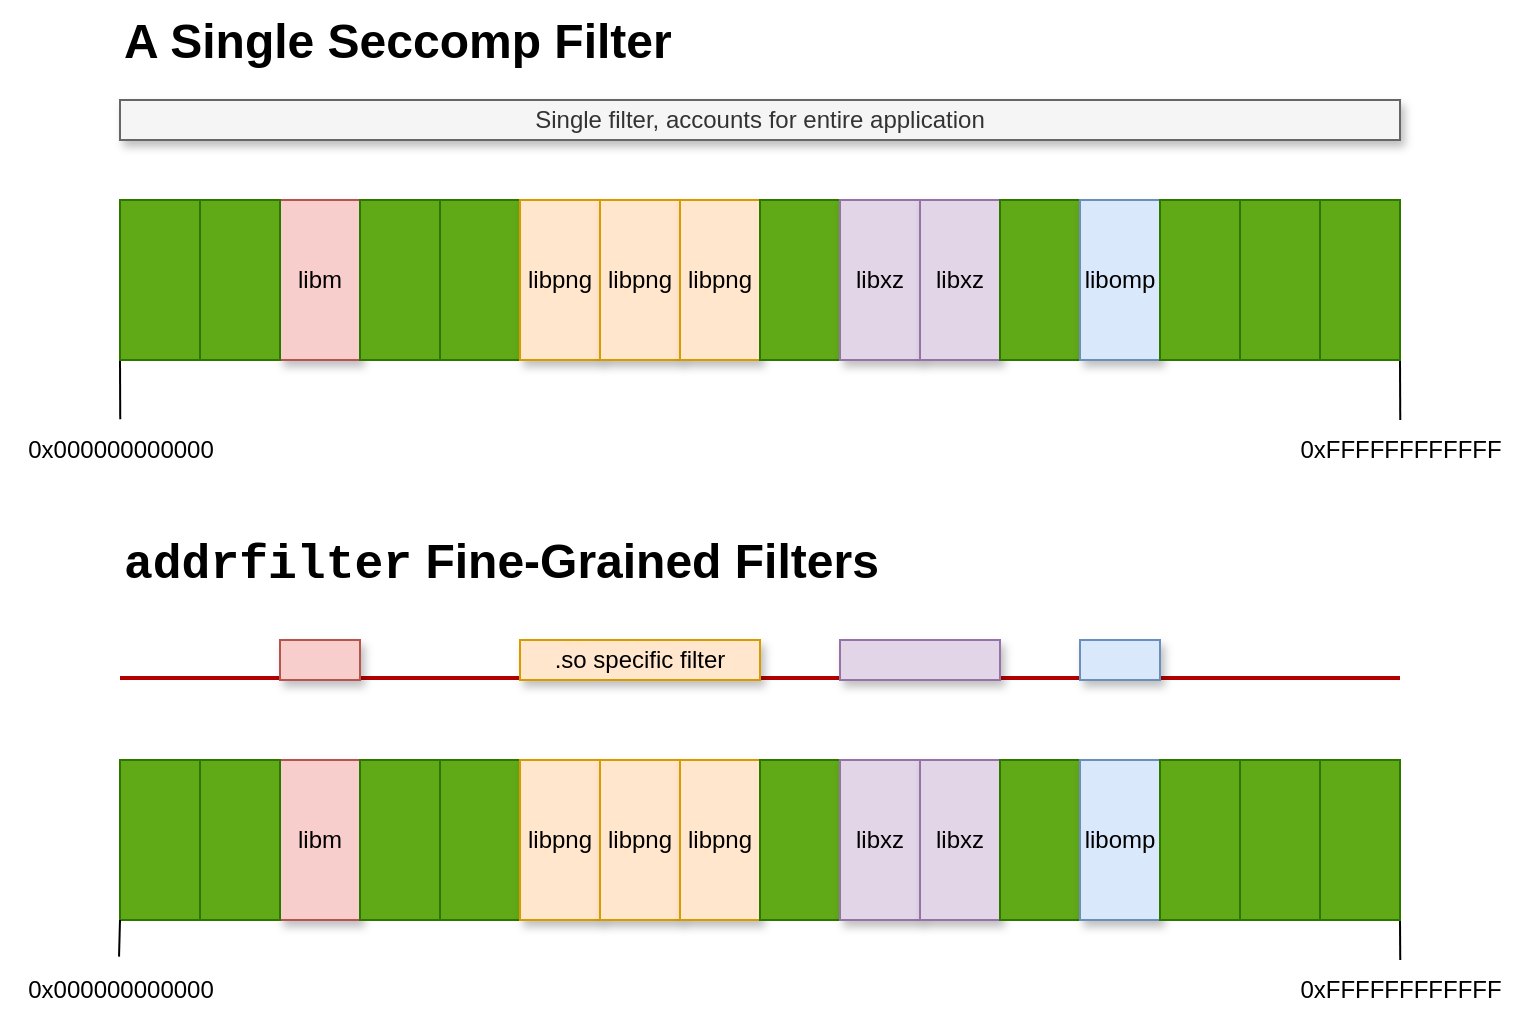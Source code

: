 <mxfile version="26.2.15">
  <diagram name="Page-1" id="o56g5Fyr8evUAqT_ZzkA">
    <mxGraphModel dx="1234" dy="917" grid="1" gridSize="10" guides="1" tooltips="1" connect="1" arrows="1" fold="1" page="1" pageScale="1" pageWidth="1169" pageHeight="827" math="0" shadow="0">
      <root>
        <mxCell id="0" />
        <mxCell id="1" parent="0" />
        <mxCell id="uC6fDOIxo9dxoR4hg8fe-265" value="" style="group" parent="1" vertex="1" connectable="0">
          <mxGeometry x="40" y="300" width="760" height="250" as="geometry" />
        </mxCell>
        <mxCell id="uC6fDOIxo9dxoR4hg8fe-239" value="libm" style="rounded=0;whiteSpace=wrap;html=1;fillColor=#f8cecc;strokeColor=#b85450;shadow=1;" parent="uC6fDOIxo9dxoR4hg8fe-265" vertex="1">
          <mxGeometry x="140" y="120" width="40" height="80" as="geometry" />
        </mxCell>
        <mxCell id="uC6fDOIxo9dxoR4hg8fe-240" value="" style="rounded=0;whiteSpace=wrap;html=1;fillColor=#60a917;fontColor=#ffffff;strokeColor=#2D7600;" parent="uC6fDOIxo9dxoR4hg8fe-265" vertex="1">
          <mxGeometry x="180" y="120" width="40" height="80" as="geometry" />
        </mxCell>
        <mxCell id="uC6fDOIxo9dxoR4hg8fe-241" value="" style="rounded=0;whiteSpace=wrap;html=1;fillColor=#60a917;fontColor=#ffffff;strokeColor=#2D7600;" parent="uC6fDOIxo9dxoR4hg8fe-265" vertex="1">
          <mxGeometry x="220" y="120" width="40" height="80" as="geometry" />
        </mxCell>
        <mxCell id="uC6fDOIxo9dxoR4hg8fe-242" value="libpng" style="rounded=0;whiteSpace=wrap;html=1;fillColor=#ffe6cc;strokeColor=#d79b00;shadow=1;" parent="uC6fDOIxo9dxoR4hg8fe-265" vertex="1">
          <mxGeometry x="260" y="120" width="40" height="80" as="geometry" />
        </mxCell>
        <mxCell id="uC6fDOIxo9dxoR4hg8fe-243" value="libpng" style="rounded=0;whiteSpace=wrap;html=1;fillColor=#ffe6cc;strokeColor=#d79b00;shadow=1;" parent="uC6fDOIxo9dxoR4hg8fe-265" vertex="1">
          <mxGeometry x="300" y="120" width="40" height="80" as="geometry" />
        </mxCell>
        <mxCell id="uC6fDOIxo9dxoR4hg8fe-244" value="libpng" style="rounded=0;whiteSpace=wrap;html=1;fillColor=#ffe6cc;strokeColor=#d79b00;shadow=1;" parent="uC6fDOIxo9dxoR4hg8fe-265" vertex="1">
          <mxGeometry x="340" y="120" width="40" height="80" as="geometry" />
        </mxCell>
        <mxCell id="uC6fDOIxo9dxoR4hg8fe-245" value="" style="rounded=0;whiteSpace=wrap;html=1;fillColor=#60a917;fontColor=#ffffff;strokeColor=#2D7600;" parent="uC6fDOIxo9dxoR4hg8fe-265" vertex="1">
          <mxGeometry x="380" y="120" width="40" height="80" as="geometry" />
        </mxCell>
        <mxCell id="uC6fDOIxo9dxoR4hg8fe-246" value="libxz" style="rounded=0;whiteSpace=wrap;html=1;fillColor=#e1d5e7;strokeColor=#9673a6;shadow=1;" parent="uC6fDOIxo9dxoR4hg8fe-265" vertex="1">
          <mxGeometry x="420" y="120" width="40" height="80" as="geometry" />
        </mxCell>
        <mxCell id="uC6fDOIxo9dxoR4hg8fe-247" value="libxz" style="rounded=0;whiteSpace=wrap;html=1;fillColor=#e1d5e7;strokeColor=#9673a6;shadow=1;" parent="uC6fDOIxo9dxoR4hg8fe-265" vertex="1">
          <mxGeometry x="460" y="120" width="40" height="80" as="geometry" />
        </mxCell>
        <mxCell id="uC6fDOIxo9dxoR4hg8fe-248" value="" style="rounded=0;whiteSpace=wrap;html=1;fillColor=#60a917;fontColor=#ffffff;strokeColor=#2D7600;" parent="uC6fDOIxo9dxoR4hg8fe-265" vertex="1">
          <mxGeometry x="500" y="120" width="40" height="80" as="geometry" />
        </mxCell>
        <mxCell id="uC6fDOIxo9dxoR4hg8fe-249" value="libomp" style="rounded=0;whiteSpace=wrap;html=1;fillColor=#dae8fc;strokeColor=#6c8ebf;shadow=1;" parent="uC6fDOIxo9dxoR4hg8fe-265" vertex="1">
          <mxGeometry x="540" y="120" width="40" height="80" as="geometry" />
        </mxCell>
        <mxCell id="uC6fDOIxo9dxoR4hg8fe-250" value="" style="rounded=0;whiteSpace=wrap;html=1;fillColor=#60a917;fontColor=#ffffff;strokeColor=#2D7600;" parent="uC6fDOIxo9dxoR4hg8fe-265" vertex="1">
          <mxGeometry x="580" y="120" width="40" height="80" as="geometry" />
        </mxCell>
        <mxCell id="uC6fDOIxo9dxoR4hg8fe-251" value="" style="rounded=0;whiteSpace=wrap;html=1;fillColor=#60a917;strokeColor=#2D7600;fontColor=#ffffff;" parent="uC6fDOIxo9dxoR4hg8fe-265" vertex="1">
          <mxGeometry x="620" y="120" width="40" height="80" as="geometry" />
        </mxCell>
        <mxCell id="uC6fDOIxo9dxoR4hg8fe-252" style="edgeStyle=orthogonalEdgeStyle;rounded=0;orthogonalLoop=1;jettySize=auto;html=1;exitX=1;exitY=1;exitDx=0;exitDy=0;endArrow=none;startFill=0;" parent="uC6fDOIxo9dxoR4hg8fe-265" source="uC6fDOIxo9dxoR4hg8fe-253" edge="1">
          <mxGeometry relative="1" as="geometry">
            <mxPoint x="700.129" y="220.0" as="targetPoint" />
          </mxGeometry>
        </mxCell>
        <mxCell id="uC6fDOIxo9dxoR4hg8fe-253" value="" style="rounded=0;whiteSpace=wrap;html=1;fillColor=#60a917;fontColor=#ffffff;strokeColor=#2D7600;" parent="uC6fDOIxo9dxoR4hg8fe-265" vertex="1">
          <mxGeometry x="660" y="120" width="40" height="80" as="geometry" />
        </mxCell>
        <mxCell id="uC6fDOIxo9dxoR4hg8fe-254" value="" style="rounded=0;whiteSpace=wrap;html=1;fillColor=#60a917;strokeColor=#2D7600;fontColor=#ffffff;" parent="uC6fDOIxo9dxoR4hg8fe-265" vertex="1">
          <mxGeometry x="60" y="120" width="40" height="80" as="geometry" />
        </mxCell>
        <mxCell id="uC6fDOIxo9dxoR4hg8fe-255" value="" style="rounded=0;whiteSpace=wrap;html=1;fillColor=#60a917;fontColor=#ffffff;strokeColor=#2D7600;" parent="uC6fDOIxo9dxoR4hg8fe-265" vertex="1">
          <mxGeometry x="100" y="120" width="40" height="80" as="geometry" />
        </mxCell>
        <mxCell id="uC6fDOIxo9dxoR4hg8fe-256" value="" style="endArrow=none;html=1;rounded=0;fillColor=#e51400;strokeColor=#B20000;strokeWidth=2;" parent="uC6fDOIxo9dxoR4hg8fe-265" edge="1">
          <mxGeometry width="50" height="50" relative="1" as="geometry">
            <mxPoint x="60" y="78.95" as="sourcePoint" />
            <mxPoint x="700" y="78.95" as="targetPoint" />
          </mxGeometry>
        </mxCell>
        <mxCell id="uC6fDOIxo9dxoR4hg8fe-257" value="" style="whiteSpace=wrap;html=1;fillColor=#f8cecc;strokeColor=#b85450;shadow=1;" parent="uC6fDOIxo9dxoR4hg8fe-265" vertex="1">
          <mxGeometry x="140" y="60" width="40" height="20" as="geometry" />
        </mxCell>
        <mxCell id="uC6fDOIxo9dxoR4hg8fe-258" value=".so specific filter" style="whiteSpace=wrap;html=1;fillColor=#ffe6cc;strokeColor=#d79b00;shadow=1;" parent="uC6fDOIxo9dxoR4hg8fe-265" vertex="1">
          <mxGeometry x="260" y="60" width="120" height="20" as="geometry" />
        </mxCell>
        <mxCell id="uC6fDOIxo9dxoR4hg8fe-259" value="" style="whiteSpace=wrap;html=1;fillColor=#e1d5e7;strokeColor=#9673a6;shadow=1;" parent="uC6fDOIxo9dxoR4hg8fe-265" vertex="1">
          <mxGeometry x="420" y="60" width="80" height="20" as="geometry" />
        </mxCell>
        <mxCell id="uC6fDOIxo9dxoR4hg8fe-260" value="" style="whiteSpace=wrap;html=1;fillColor=#dae8fc;strokeColor=#6c8ebf;shadow=1;" parent="uC6fDOIxo9dxoR4hg8fe-265" vertex="1">
          <mxGeometry x="540" y="60" width="40" height="20" as="geometry" />
        </mxCell>
        <mxCell id="uC6fDOIxo9dxoR4hg8fe-261" value="&lt;h1 style=&quot;margin-top: 0px;&quot;&gt;&lt;font face=&quot;Courier New&quot;&gt;addrfilter&lt;/font&gt; Fine-Grained Filters&lt;/h1&gt;" style="text;html=1;whiteSpace=wrap;overflow=hidden;rounded=0;" parent="uC6fDOIxo9dxoR4hg8fe-265" vertex="1">
          <mxGeometry x="60" width="630" height="40" as="geometry" />
        </mxCell>
        <mxCell id="uC6fDOIxo9dxoR4hg8fe-262" value="0x000000000000" style="text;html=1;align=center;verticalAlign=middle;resizable=0;points=[];autosize=1;strokeColor=none;fillColor=none;" parent="uC6fDOIxo9dxoR4hg8fe-265" vertex="1">
          <mxGeometry y="220" width="120" height="30" as="geometry" />
        </mxCell>
        <mxCell id="uC6fDOIxo9dxoR4hg8fe-263" style="edgeStyle=orthogonalEdgeStyle;rounded=0;orthogonalLoop=1;jettySize=auto;html=1;exitX=0;exitY=1;exitDx=0;exitDy=0;entryX=0.496;entryY=-0.056;entryDx=0;entryDy=0;entryPerimeter=0;endArrow=none;startFill=0;" parent="uC6fDOIxo9dxoR4hg8fe-265" source="uC6fDOIxo9dxoR4hg8fe-254" target="uC6fDOIxo9dxoR4hg8fe-262" edge="1">
          <mxGeometry relative="1" as="geometry" />
        </mxCell>
        <mxCell id="uC6fDOIxo9dxoR4hg8fe-264" value="0xFFFFFFFFFFFF" style="text;html=1;align=center;verticalAlign=middle;resizable=0;points=[];autosize=1;strokeColor=none;fillColor=none;" parent="uC6fDOIxo9dxoR4hg8fe-265" vertex="1">
          <mxGeometry x="640" y="220" width="120" height="30" as="geometry" />
        </mxCell>
        <mxCell id="uC6fDOIxo9dxoR4hg8fe-266" value="" style="group" parent="1" vertex="1" connectable="0">
          <mxGeometry x="40" y="40" width="760" height="240" as="geometry" />
        </mxCell>
        <mxCell id="uC6fDOIxo9dxoR4hg8fe-201" value="libm" style="rounded=0;whiteSpace=wrap;html=1;fillColor=#f8cecc;strokeColor=#b85450;shadow=1;" parent="uC6fDOIxo9dxoR4hg8fe-266" vertex="1">
          <mxGeometry x="140" y="100" width="40" height="80" as="geometry" />
        </mxCell>
        <mxCell id="uC6fDOIxo9dxoR4hg8fe-202" value="" style="rounded=0;whiteSpace=wrap;html=1;fillColor=#60a917;fontColor=#ffffff;strokeColor=#2D7600;" parent="uC6fDOIxo9dxoR4hg8fe-266" vertex="1">
          <mxGeometry x="180" y="100" width="40" height="80" as="geometry" />
        </mxCell>
        <mxCell id="uC6fDOIxo9dxoR4hg8fe-203" value="" style="rounded=0;whiteSpace=wrap;html=1;fillColor=#60a917;fontColor=#ffffff;strokeColor=#2D7600;" parent="uC6fDOIxo9dxoR4hg8fe-266" vertex="1">
          <mxGeometry x="220" y="100" width="40" height="80" as="geometry" />
        </mxCell>
        <mxCell id="uC6fDOIxo9dxoR4hg8fe-204" value="libpng" style="rounded=0;whiteSpace=wrap;html=1;fillColor=#ffe6cc;strokeColor=#d79b00;shadow=1;" parent="uC6fDOIxo9dxoR4hg8fe-266" vertex="1">
          <mxGeometry x="260" y="100" width="40" height="80" as="geometry" />
        </mxCell>
        <mxCell id="uC6fDOIxo9dxoR4hg8fe-205" value="libpng" style="rounded=0;whiteSpace=wrap;html=1;fillColor=#ffe6cc;strokeColor=#d79b00;shadow=1;" parent="uC6fDOIxo9dxoR4hg8fe-266" vertex="1">
          <mxGeometry x="300" y="100" width="40" height="80" as="geometry" />
        </mxCell>
        <mxCell id="uC6fDOIxo9dxoR4hg8fe-206" value="libpng" style="rounded=0;whiteSpace=wrap;html=1;fillColor=#ffe6cc;strokeColor=#d79b00;shadow=1;" parent="uC6fDOIxo9dxoR4hg8fe-266" vertex="1">
          <mxGeometry x="340" y="100" width="40" height="80" as="geometry" />
        </mxCell>
        <mxCell id="uC6fDOIxo9dxoR4hg8fe-207" value="" style="rounded=0;whiteSpace=wrap;html=1;fillColor=#60a917;fontColor=#ffffff;strokeColor=#2D7600;" parent="uC6fDOIxo9dxoR4hg8fe-266" vertex="1">
          <mxGeometry x="380" y="100" width="40" height="80" as="geometry" />
        </mxCell>
        <mxCell id="uC6fDOIxo9dxoR4hg8fe-208" value="libxz" style="rounded=0;whiteSpace=wrap;html=1;fillColor=#e1d5e7;strokeColor=#9673a6;shadow=1;" parent="uC6fDOIxo9dxoR4hg8fe-266" vertex="1">
          <mxGeometry x="420" y="100" width="40" height="80" as="geometry" />
        </mxCell>
        <mxCell id="uC6fDOIxo9dxoR4hg8fe-209" value="libxz" style="rounded=0;whiteSpace=wrap;html=1;fillColor=#e1d5e7;strokeColor=#9673a6;shadow=1;" parent="uC6fDOIxo9dxoR4hg8fe-266" vertex="1">
          <mxGeometry x="460" y="100" width="40" height="80" as="geometry" />
        </mxCell>
        <mxCell id="uC6fDOIxo9dxoR4hg8fe-210" value="" style="rounded=0;whiteSpace=wrap;html=1;fillColor=#60a917;fontColor=#ffffff;strokeColor=#2D7600;" parent="uC6fDOIxo9dxoR4hg8fe-266" vertex="1">
          <mxGeometry x="500" y="100" width="40" height="80" as="geometry" />
        </mxCell>
        <mxCell id="uC6fDOIxo9dxoR4hg8fe-211" value="libomp" style="rounded=0;whiteSpace=wrap;html=1;fillColor=#dae8fc;strokeColor=#6c8ebf;shadow=1;" parent="uC6fDOIxo9dxoR4hg8fe-266" vertex="1">
          <mxGeometry x="540" y="100" width="40" height="80" as="geometry" />
        </mxCell>
        <mxCell id="uC6fDOIxo9dxoR4hg8fe-212" value="" style="rounded=0;whiteSpace=wrap;html=1;fillColor=#60a917;fontColor=#ffffff;strokeColor=#2D7600;" parent="uC6fDOIxo9dxoR4hg8fe-266" vertex="1">
          <mxGeometry x="580" y="100" width="40" height="80" as="geometry" />
        </mxCell>
        <mxCell id="uC6fDOIxo9dxoR4hg8fe-213" value="" style="rounded=0;whiteSpace=wrap;html=1;fillColor=#60a917;strokeColor=#2D7600;fontColor=#ffffff;" parent="uC6fDOIxo9dxoR4hg8fe-266" vertex="1">
          <mxGeometry x="620" y="100" width="40" height="80" as="geometry" />
        </mxCell>
        <mxCell id="uC6fDOIxo9dxoR4hg8fe-231" style="edgeStyle=orthogonalEdgeStyle;rounded=0;orthogonalLoop=1;jettySize=auto;html=1;exitX=1;exitY=1;exitDx=0;exitDy=0;endArrow=none;startFill=0;" parent="uC6fDOIxo9dxoR4hg8fe-266" source="uC6fDOIxo9dxoR4hg8fe-214" edge="1">
          <mxGeometry relative="1" as="geometry">
            <mxPoint x="700.129" y="210" as="targetPoint" />
          </mxGeometry>
        </mxCell>
        <mxCell id="uC6fDOIxo9dxoR4hg8fe-214" value="" style="rounded=0;whiteSpace=wrap;html=1;fillColor=#60a917;fontColor=#ffffff;strokeColor=#2D7600;" parent="uC6fDOIxo9dxoR4hg8fe-266" vertex="1">
          <mxGeometry x="660" y="100" width="40" height="80" as="geometry" />
        </mxCell>
        <mxCell id="uC6fDOIxo9dxoR4hg8fe-232" style="edgeStyle=orthogonalEdgeStyle;rounded=0;orthogonalLoop=1;jettySize=auto;html=1;exitX=0;exitY=1;exitDx=0;exitDy=0;endArrow=none;startFill=0;entryX=0.501;entryY=-0.013;entryDx=0;entryDy=0;entryPerimeter=0;" parent="uC6fDOIxo9dxoR4hg8fe-266" source="uC6fDOIxo9dxoR4hg8fe-215" target="uC6fDOIxo9dxoR4hg8fe-235" edge="1">
          <mxGeometry relative="1" as="geometry">
            <mxPoint x="60.129" y="210" as="targetPoint" />
          </mxGeometry>
        </mxCell>
        <mxCell id="uC6fDOIxo9dxoR4hg8fe-215" value="" style="rounded=0;whiteSpace=wrap;html=1;fillColor=#60a917;strokeColor=#2D7600;fontColor=#ffffff;" parent="uC6fDOIxo9dxoR4hg8fe-266" vertex="1">
          <mxGeometry x="60" y="100" width="40" height="80" as="geometry" />
        </mxCell>
        <mxCell id="uC6fDOIxo9dxoR4hg8fe-216" value="" style="rounded=0;whiteSpace=wrap;html=1;fillColor=#60a917;fontColor=#ffffff;strokeColor=#2D7600;" parent="uC6fDOIxo9dxoR4hg8fe-266" vertex="1">
          <mxGeometry x="100" y="100" width="40" height="80" as="geometry" />
        </mxCell>
        <mxCell id="uC6fDOIxo9dxoR4hg8fe-225" value="Single filter, accounts for entire application" style="whiteSpace=wrap;html=1;fillColor=#f5f5f5;strokeColor=#666666;shadow=1;fontColor=#333333;" parent="uC6fDOIxo9dxoR4hg8fe-266" vertex="1">
          <mxGeometry x="60" y="50" width="640" height="20" as="geometry" />
        </mxCell>
        <mxCell id="uC6fDOIxo9dxoR4hg8fe-226" value="&lt;h1 style=&quot;margin-top: 0px;&quot;&gt;A Single Seccomp Filter&lt;/h1&gt;" style="text;html=1;whiteSpace=wrap;overflow=hidden;rounded=0;" parent="uC6fDOIxo9dxoR4hg8fe-266" vertex="1">
          <mxGeometry x="60" width="350" height="40" as="geometry" />
        </mxCell>
        <mxCell id="uC6fDOIxo9dxoR4hg8fe-235" value="0x000000000000" style="text;html=1;align=center;verticalAlign=middle;resizable=0;points=[];autosize=1;strokeColor=none;fillColor=none;" parent="uC6fDOIxo9dxoR4hg8fe-266" vertex="1">
          <mxGeometry y="210" width="120" height="30" as="geometry" />
        </mxCell>
        <mxCell id="uC6fDOIxo9dxoR4hg8fe-238" value="0xFFFFFFFFFFFF" style="text;html=1;align=center;verticalAlign=middle;resizable=0;points=[];autosize=1;strokeColor=none;fillColor=none;" parent="uC6fDOIxo9dxoR4hg8fe-266" vertex="1">
          <mxGeometry x="640" y="210" width="120" height="30" as="geometry" />
        </mxCell>
      </root>
    </mxGraphModel>
  </diagram>
</mxfile>
